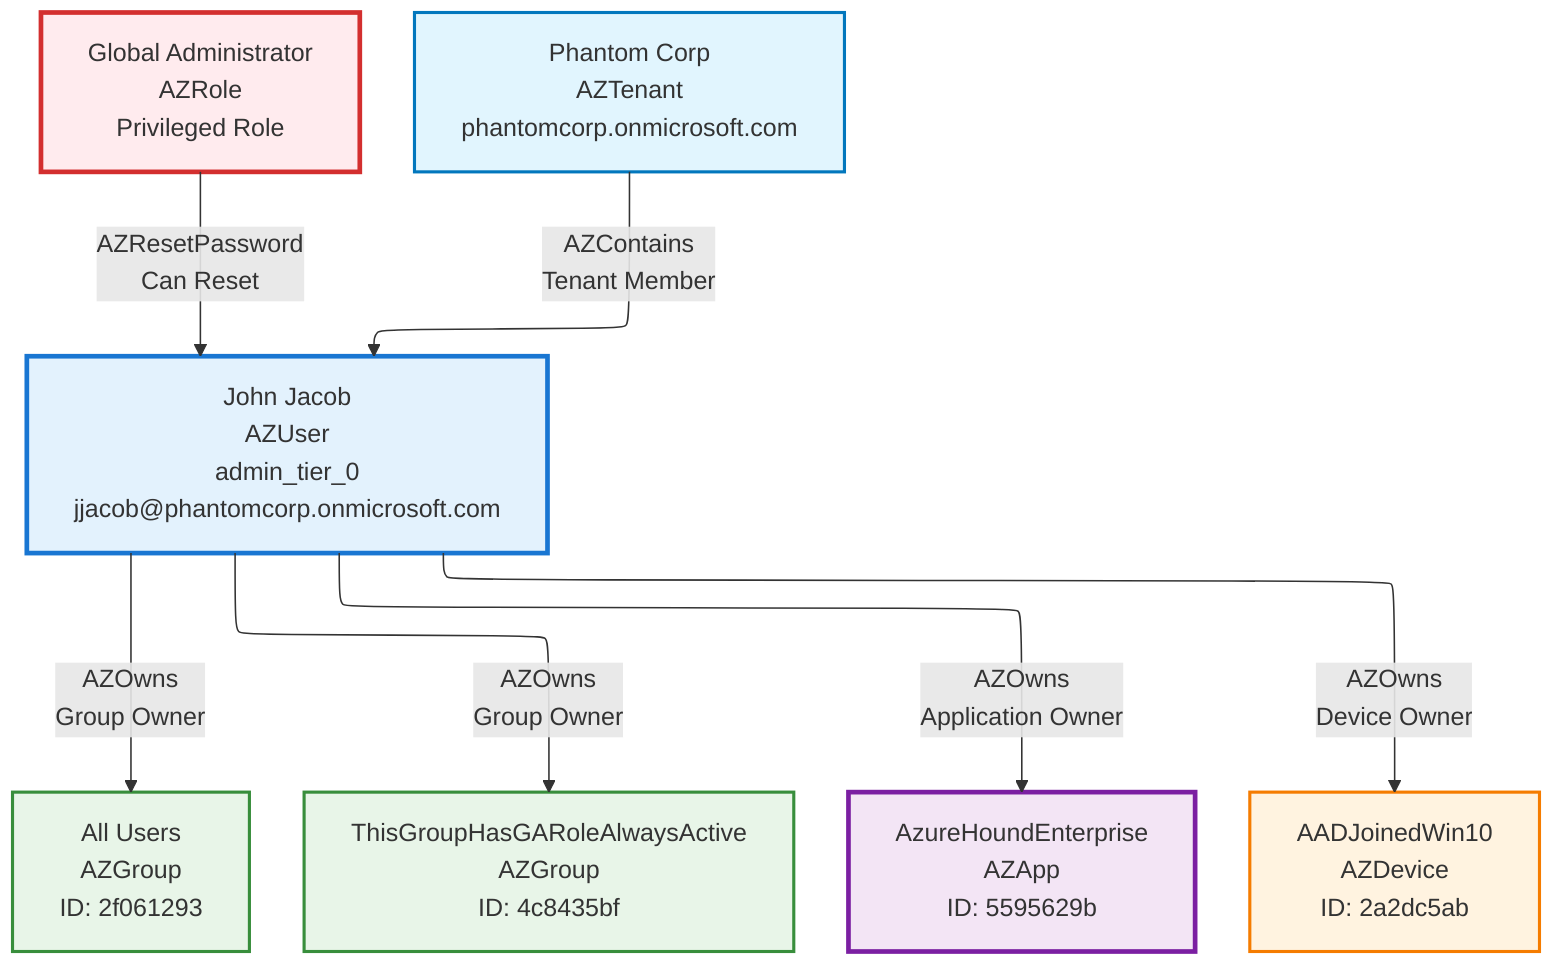 %%{ init: { 'flowchart': {'defaultRenderer': 'elk' } } }%%
graph TD
    %% Real Entities from BloodHound_Entra dataset
    JACOB[John Jacob<br/>AZUser<br/>admin_tier_0<br/>jjacob@phantomcorp.onmicrosoft.com]
    
    %% Groups he owns
    ALLUSERS[All Users<br/>AZGroup<br/>ID: 2f061293]
    GAROLE[ThisGroupHasGARoleAlwaysActive<br/>AZGroup<br/>ID: 4c8435bf]
    
    %% App he owns
    AZUREHOUND[AzureHoundEnterprise<br/>AZApp<br/>ID: 5595629b]
    
    %% Device he owns
    WIN10[AADJoinedWin10<br/>AZDevice<br/>ID: 2a2dc5ab]
    
    %% Administrative Role
    GLOBALADMIN[Global Administrator<br/>AZRole<br/>Privileged Role]
    
    %% Tenant
    PHANTOM[Phantom Corp<br/>AZTenant<br/>phantomcorp.onmicrosoft.com]
    
    %% Validated Relationships
    JACOB -->|AZOwns<br/>Application Owner| AZUREHOUND
    JACOB -->|AZOwns<br/>Group Owner| ALLUSERS
    JACOB -->|AZOwns<br/>Group Owner| GAROLE
    JACOB -->|AZOwns<br/>Device Owner| WIN10
    
    %% Administrative Privileges
    GLOBALADMIN -->|AZResetPassword<br/>Can Reset| JACOB
    
    %% Tenant Containment
    PHANTOM -->|AZContains<br/>Tenant Member| JACOB
    
    %% Styling
    classDef user fill:#e3f2fd,stroke:#1976d2,stroke-width:3px
    classDef app fill:#f3e5f5,stroke:#7b1fa2,stroke-width:3px
    classDef group fill:#e8f5e8,stroke:#388e3c,stroke-width:2px
    classDef device fill:#fff3e0,stroke:#f57c00,stroke-width:2px
    classDef role fill:#ffebee,stroke:#d32f2f,stroke-width:3px
    classDef tenant fill:#e1f5fe,stroke:#0277bd,stroke-width:2px
    
    class JACOB user
    class AZUREHOUND app
    class ALLUSERS,GAROLE group
    class WIN10 device
    class GLOBALADMIN role
    class PHANTOM tenant